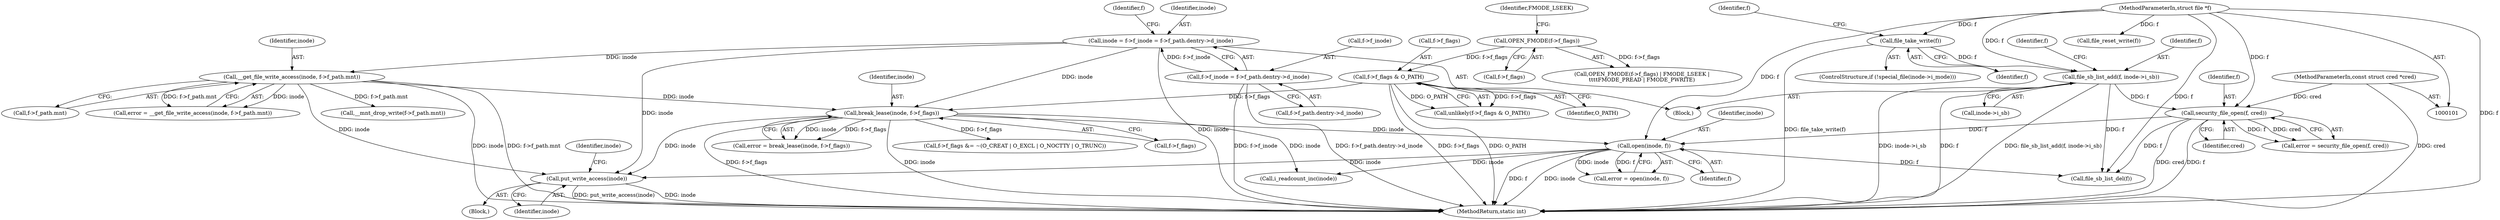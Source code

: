 digraph "0_linux_eee5cc2702929fd41cce28058dc6d6717f723f87_9@API" {
"1000320" [label="(Call,put_write_access(inode))"];
"1000239" [label="(Call,break_lease(inode, f->f_flags))"];
"1000140" [label="(Call,inode = f->f_inode = f->f_path.dentry->d_inode)"];
"1000142" [label="(Call,f->f_inode = f->f_path.dentry->d_inode)"];
"1000162" [label="(Call,__get_file_write_access(inode, f->f_path.mnt))"];
"1000125" [label="(Call,f->f_flags & O_PATH)"];
"1000114" [label="(Call,OPEN_FMODE(f->f_flags))"];
"1000262" [label="(Call,open(inode, f))"];
"1000231" [label="(Call,security_file_open(f, cred))"];
"1000187" [label="(Call,file_sb_list_add(f, inode->i_sb))"];
"1000178" [label="(Call,file_take_write(f))"];
"1000102" [label="(MethodParameterIn,struct file *f)"];
"1000104" [label="(MethodParameterIn,const struct cred *cred)"];
"1000160" [label="(Call,error = __get_file_write_access(inode, f->f_path.mnt))"];
"1000240" [label="(Identifier,inode)"];
"1000119" [label="(Identifier,FMODE_LSEEK)"];
"1000263" [label="(Identifier,inode)"];
"1000104" [label="(MethodParameterIn,const struct cred *cred)"];
"1000129" [label="(Identifier,O_PATH)"];
"1000156" [label="(Identifier,f)"];
"1000146" [label="(Call,f->f_path.dentry->d_inode)"];
"1000163" [label="(Identifier,inode)"];
"1000311" [label="(Call,file_sb_list_del(f))"];
"1000326" [label="(Identifier,inode)"];
"1000331" [label="(Call,__mnt_drop_write(f->f_path.mnt))"];
"1000115" [label="(Call,f->f_flags)"];
"1000187" [label="(Call,file_sb_list_add(f, inode->i_sb))"];
"1000142" [label="(Call,f->f_inode = f->f_path.dentry->d_inode)"];
"1000320" [label="(Call,put_write_access(inode))"];
"1000162" [label="(Call,__get_file_write_access(inode, f->f_path.mnt))"];
"1000280" [label="(Call,f->f_flags &= ~(O_CREAT | O_EXCL | O_NOCTTY | O_TRUNC))"];
"1000232" [label="(Identifier,f)"];
"1000179" [label="(Identifier,f)"];
"1000189" [label="(Call,inode->i_sb)"];
"1000125" [label="(Call,f->f_flags & O_PATH)"];
"1000229" [label="(Call,error = security_file_open(f, cred))"];
"1000140" [label="(Call,inode = f->f_inode = f->f_path.dentry->d_inode)"];
"1000143" [label="(Call,f->f_inode)"];
"1000188" [label="(Identifier,f)"];
"1000264" [label="(Identifier,f)"];
"1000364" [label="(MethodReturn,static int)"];
"1000329" [label="(Call,file_reset_write(f))"];
"1000196" [label="(Identifier,f)"];
"1000262" [label="(Call,open(inode, f))"];
"1000239" [label="(Call,break_lease(inode, f->f_flags))"];
"1000278" [label="(Call,i_readcount_inc(inode))"];
"1000164" [label="(Call,f->f_path.mnt)"];
"1000260" [label="(Call,error = open(inode, f))"];
"1000102" [label="(MethodParameterIn,struct file *f)"];
"1000178" [label="(Call,file_take_write(f))"];
"1000172" [label="(ControlStructure,if (!special_file(inode->i_mode)))"];
"1000113" [label="(Call,OPEN_FMODE(f->f_flags) | FMODE_LSEEK |\n\t\t\t\tFMODE_PREAD | FMODE_PWRITE)"];
"1000141" [label="(Identifier,inode)"];
"1000182" [label="(Identifier,f)"];
"1000241" [label="(Call,f->f_flags)"];
"1000233" [label="(Identifier,cred)"];
"1000114" [label="(Call,OPEN_FMODE(f->f_flags))"];
"1000126" [label="(Call,f->f_flags)"];
"1000105" [label="(Block,)"];
"1000321" [label="(Identifier,inode)"];
"1000319" [label="(Block,)"];
"1000237" [label="(Call,error = break_lease(inode, f->f_flags))"];
"1000231" [label="(Call,security_file_open(f, cred))"];
"1000124" [label="(Call,unlikely(f->f_flags & O_PATH))"];
"1000320" -> "1000319"  [label="AST: "];
"1000320" -> "1000321"  [label="CFG: "];
"1000321" -> "1000320"  [label="AST: "];
"1000326" -> "1000320"  [label="CFG: "];
"1000320" -> "1000364"  [label="DDG: inode"];
"1000320" -> "1000364"  [label="DDG: put_write_access(inode)"];
"1000239" -> "1000320"  [label="DDG: inode"];
"1000140" -> "1000320"  [label="DDG: inode"];
"1000262" -> "1000320"  [label="DDG: inode"];
"1000162" -> "1000320"  [label="DDG: inode"];
"1000239" -> "1000237"  [label="AST: "];
"1000239" -> "1000241"  [label="CFG: "];
"1000240" -> "1000239"  [label="AST: "];
"1000241" -> "1000239"  [label="AST: "];
"1000237" -> "1000239"  [label="CFG: "];
"1000239" -> "1000364"  [label="DDG: inode"];
"1000239" -> "1000364"  [label="DDG: f->f_flags"];
"1000239" -> "1000237"  [label="DDG: inode"];
"1000239" -> "1000237"  [label="DDG: f->f_flags"];
"1000140" -> "1000239"  [label="DDG: inode"];
"1000162" -> "1000239"  [label="DDG: inode"];
"1000125" -> "1000239"  [label="DDG: f->f_flags"];
"1000239" -> "1000262"  [label="DDG: inode"];
"1000239" -> "1000278"  [label="DDG: inode"];
"1000239" -> "1000280"  [label="DDG: f->f_flags"];
"1000140" -> "1000105"  [label="AST: "];
"1000140" -> "1000142"  [label="CFG: "];
"1000141" -> "1000140"  [label="AST: "];
"1000142" -> "1000140"  [label="AST: "];
"1000156" -> "1000140"  [label="CFG: "];
"1000140" -> "1000364"  [label="DDG: inode"];
"1000142" -> "1000140"  [label="DDG: f->f_inode"];
"1000140" -> "1000162"  [label="DDG: inode"];
"1000142" -> "1000146"  [label="CFG: "];
"1000143" -> "1000142"  [label="AST: "];
"1000146" -> "1000142"  [label="AST: "];
"1000142" -> "1000364"  [label="DDG: f->f_inode"];
"1000142" -> "1000364"  [label="DDG: f->f_path.dentry->d_inode"];
"1000162" -> "1000160"  [label="AST: "];
"1000162" -> "1000164"  [label="CFG: "];
"1000163" -> "1000162"  [label="AST: "];
"1000164" -> "1000162"  [label="AST: "];
"1000160" -> "1000162"  [label="CFG: "];
"1000162" -> "1000364"  [label="DDG: f->f_path.mnt"];
"1000162" -> "1000364"  [label="DDG: inode"];
"1000162" -> "1000160"  [label="DDG: inode"];
"1000162" -> "1000160"  [label="DDG: f->f_path.mnt"];
"1000162" -> "1000331"  [label="DDG: f->f_path.mnt"];
"1000125" -> "1000124"  [label="AST: "];
"1000125" -> "1000129"  [label="CFG: "];
"1000126" -> "1000125"  [label="AST: "];
"1000129" -> "1000125"  [label="AST: "];
"1000124" -> "1000125"  [label="CFG: "];
"1000125" -> "1000364"  [label="DDG: f->f_flags"];
"1000125" -> "1000364"  [label="DDG: O_PATH"];
"1000125" -> "1000124"  [label="DDG: f->f_flags"];
"1000125" -> "1000124"  [label="DDG: O_PATH"];
"1000114" -> "1000125"  [label="DDG: f->f_flags"];
"1000114" -> "1000113"  [label="AST: "];
"1000114" -> "1000115"  [label="CFG: "];
"1000115" -> "1000114"  [label="AST: "];
"1000119" -> "1000114"  [label="CFG: "];
"1000114" -> "1000113"  [label="DDG: f->f_flags"];
"1000262" -> "1000260"  [label="AST: "];
"1000262" -> "1000264"  [label="CFG: "];
"1000263" -> "1000262"  [label="AST: "];
"1000264" -> "1000262"  [label="AST: "];
"1000260" -> "1000262"  [label="CFG: "];
"1000262" -> "1000364"  [label="DDG: inode"];
"1000262" -> "1000364"  [label="DDG: f"];
"1000262" -> "1000260"  [label="DDG: inode"];
"1000262" -> "1000260"  [label="DDG: f"];
"1000231" -> "1000262"  [label="DDG: f"];
"1000102" -> "1000262"  [label="DDG: f"];
"1000262" -> "1000278"  [label="DDG: inode"];
"1000262" -> "1000311"  [label="DDG: f"];
"1000231" -> "1000229"  [label="AST: "];
"1000231" -> "1000233"  [label="CFG: "];
"1000232" -> "1000231"  [label="AST: "];
"1000233" -> "1000231"  [label="AST: "];
"1000229" -> "1000231"  [label="CFG: "];
"1000231" -> "1000364"  [label="DDG: cred"];
"1000231" -> "1000364"  [label="DDG: f"];
"1000231" -> "1000229"  [label="DDG: f"];
"1000231" -> "1000229"  [label="DDG: cred"];
"1000187" -> "1000231"  [label="DDG: f"];
"1000102" -> "1000231"  [label="DDG: f"];
"1000104" -> "1000231"  [label="DDG: cred"];
"1000231" -> "1000311"  [label="DDG: f"];
"1000187" -> "1000105"  [label="AST: "];
"1000187" -> "1000189"  [label="CFG: "];
"1000188" -> "1000187"  [label="AST: "];
"1000189" -> "1000187"  [label="AST: "];
"1000196" -> "1000187"  [label="CFG: "];
"1000187" -> "1000364"  [label="DDG: f"];
"1000187" -> "1000364"  [label="DDG: file_sb_list_add(f, inode->i_sb)"];
"1000187" -> "1000364"  [label="DDG: inode->i_sb"];
"1000178" -> "1000187"  [label="DDG: f"];
"1000102" -> "1000187"  [label="DDG: f"];
"1000187" -> "1000311"  [label="DDG: f"];
"1000178" -> "1000172"  [label="AST: "];
"1000178" -> "1000179"  [label="CFG: "];
"1000179" -> "1000178"  [label="AST: "];
"1000182" -> "1000178"  [label="CFG: "];
"1000178" -> "1000364"  [label="DDG: file_take_write(f)"];
"1000102" -> "1000178"  [label="DDG: f"];
"1000102" -> "1000101"  [label="AST: "];
"1000102" -> "1000364"  [label="DDG: f"];
"1000102" -> "1000311"  [label="DDG: f"];
"1000102" -> "1000329"  [label="DDG: f"];
"1000104" -> "1000101"  [label="AST: "];
"1000104" -> "1000364"  [label="DDG: cred"];
}
